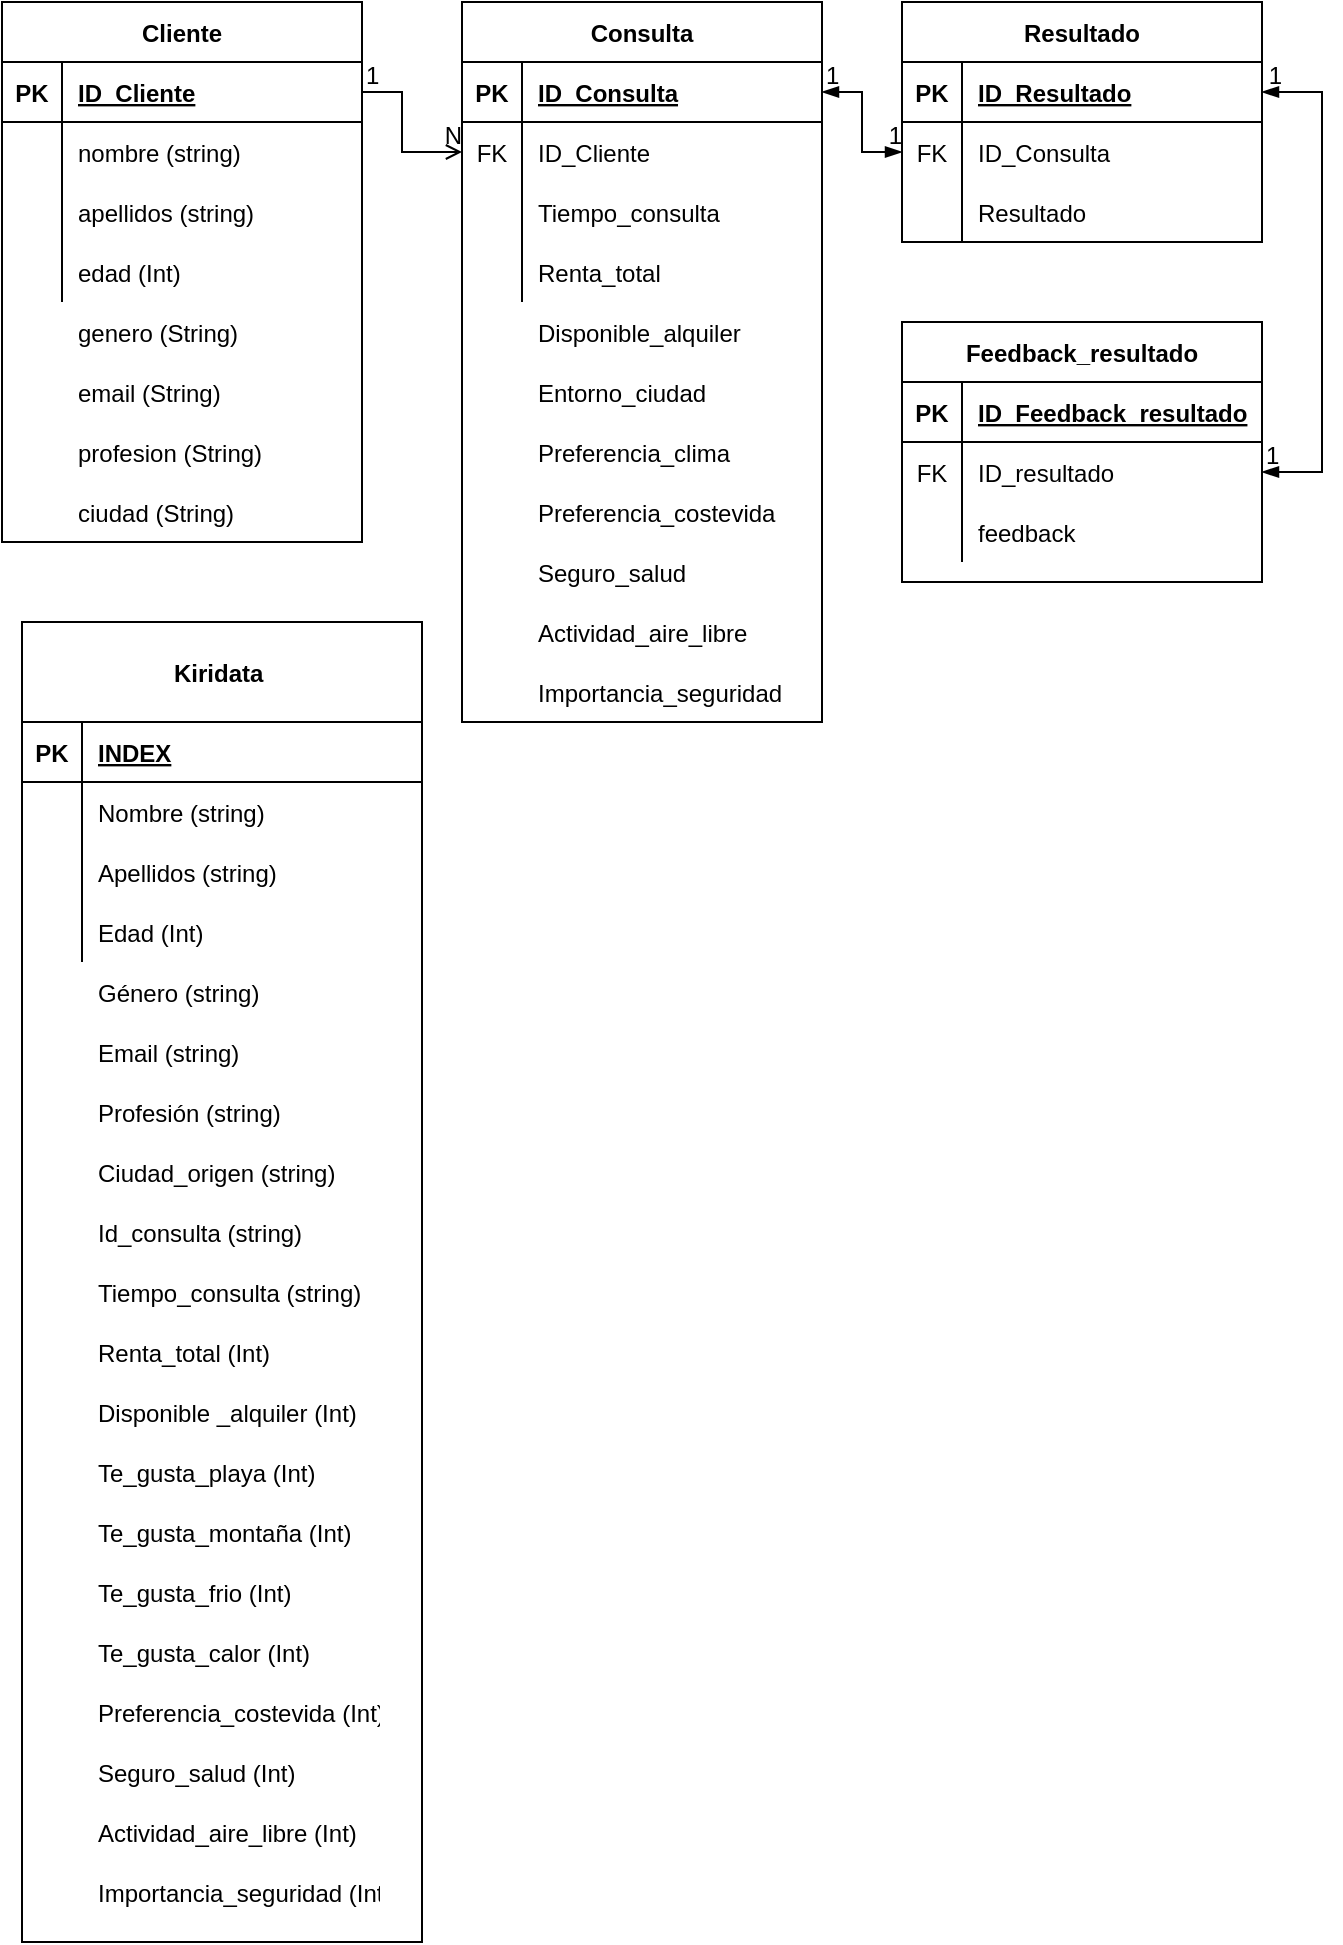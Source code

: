 <mxfile version="14.0.1" type="device"><diagram id="sWYs5Ae4Pr-eVGpXTltN" name="Page-1"><mxGraphModel dx="946" dy="561" grid="1" gridSize="10" guides="1" tooltips="1" connect="1" arrows="1" fold="1" page="1" pageScale="1" pageWidth="827" pageHeight="1169" math="0" shadow="0"><root><mxCell id="0"/><mxCell id="1" parent="0"/><mxCell id="Twj7LNe2rct4F8yOffJY-1" value="Cliente" style="shape=table;startSize=30;container=1;collapsible=1;childLayout=tableLayout;fixedRows=1;rowLines=0;fontStyle=1;align=center;resizeLast=1;" parent="1" vertex="1"><mxGeometry x="40" y="60" width="180" height="270" as="geometry"/></mxCell><mxCell id="Twj7LNe2rct4F8yOffJY-2" value="" style="shape=partialRectangle;collapsible=0;dropTarget=0;pointerEvents=0;fillColor=none;top=0;left=0;bottom=1;right=0;points=[[0,0.5],[1,0.5]];portConstraint=eastwest;" parent="Twj7LNe2rct4F8yOffJY-1" vertex="1"><mxGeometry y="30" width="180" height="30" as="geometry"/></mxCell><mxCell id="Twj7LNe2rct4F8yOffJY-3" value="PK" style="shape=partialRectangle;connectable=0;fillColor=none;top=0;left=0;bottom=0;right=0;fontStyle=1;overflow=hidden;" parent="Twj7LNe2rct4F8yOffJY-2" vertex="1"><mxGeometry width="30" height="30" as="geometry"/></mxCell><mxCell id="Twj7LNe2rct4F8yOffJY-4" value="ID_Cliente" style="shape=partialRectangle;connectable=0;fillColor=none;top=0;left=0;bottom=0;right=0;align=left;spacingLeft=6;fontStyle=5;overflow=hidden;" parent="Twj7LNe2rct4F8yOffJY-2" vertex="1"><mxGeometry x="30" width="150" height="30" as="geometry"/></mxCell><mxCell id="Twj7LNe2rct4F8yOffJY-5" value="" style="shape=partialRectangle;collapsible=0;dropTarget=0;pointerEvents=0;fillColor=none;top=0;left=0;bottom=0;right=0;points=[[0,0.5],[1,0.5]];portConstraint=eastwest;" parent="Twj7LNe2rct4F8yOffJY-1" vertex="1"><mxGeometry y="60" width="180" height="30" as="geometry"/></mxCell><mxCell id="Twj7LNe2rct4F8yOffJY-6" value="" style="shape=partialRectangle;connectable=0;fillColor=none;top=0;left=0;bottom=0;right=0;editable=1;overflow=hidden;" parent="Twj7LNe2rct4F8yOffJY-5" vertex="1"><mxGeometry width="30" height="30" as="geometry"/></mxCell><mxCell id="Twj7LNe2rct4F8yOffJY-7" value="nombre (string)" style="shape=partialRectangle;connectable=0;fillColor=none;top=0;left=0;bottom=0;right=0;align=left;spacingLeft=6;overflow=hidden;" parent="Twj7LNe2rct4F8yOffJY-5" vertex="1"><mxGeometry x="30" width="150" height="30" as="geometry"/></mxCell><mxCell id="Twj7LNe2rct4F8yOffJY-8" value="" style="shape=partialRectangle;collapsible=0;dropTarget=0;pointerEvents=0;fillColor=none;top=0;left=0;bottom=0;right=0;points=[[0,0.5],[1,0.5]];portConstraint=eastwest;" parent="Twj7LNe2rct4F8yOffJY-1" vertex="1"><mxGeometry y="90" width="180" height="30" as="geometry"/></mxCell><mxCell id="Twj7LNe2rct4F8yOffJY-9" value="" style="shape=partialRectangle;connectable=0;fillColor=none;top=0;left=0;bottom=0;right=0;editable=1;overflow=hidden;" parent="Twj7LNe2rct4F8yOffJY-8" vertex="1"><mxGeometry width="30" height="30" as="geometry"/></mxCell><mxCell id="Twj7LNe2rct4F8yOffJY-10" value="apellidos (string)" style="shape=partialRectangle;connectable=0;fillColor=none;top=0;left=0;bottom=0;right=0;align=left;spacingLeft=6;overflow=hidden;" parent="Twj7LNe2rct4F8yOffJY-8" vertex="1"><mxGeometry x="30" width="150" height="30" as="geometry"/></mxCell><mxCell id="Twj7LNe2rct4F8yOffJY-11" value="" style="shape=partialRectangle;collapsible=0;dropTarget=0;pointerEvents=0;fillColor=none;top=0;left=0;bottom=0;right=0;points=[[0,0.5],[1,0.5]];portConstraint=eastwest;" parent="Twj7LNe2rct4F8yOffJY-1" vertex="1"><mxGeometry y="120" width="180" height="30" as="geometry"/></mxCell><mxCell id="Twj7LNe2rct4F8yOffJY-12" value="" style="shape=partialRectangle;connectable=0;fillColor=none;top=0;left=0;bottom=0;right=0;editable=1;overflow=hidden;" parent="Twj7LNe2rct4F8yOffJY-11" vertex="1"><mxGeometry width="30" height="30" as="geometry"/></mxCell><mxCell id="Twj7LNe2rct4F8yOffJY-13" value="edad (Int)" style="shape=partialRectangle;connectable=0;fillColor=none;top=0;left=0;bottom=0;right=0;align=left;spacingLeft=6;overflow=hidden;" parent="Twj7LNe2rct4F8yOffJY-11" vertex="1"><mxGeometry x="30" width="150" height="30" as="geometry"/></mxCell><mxCell id="Twj7LNe2rct4F8yOffJY-30" value="genero (String)" style="shape=partialRectangle;connectable=0;fillColor=none;top=0;left=0;bottom=0;right=0;align=left;spacingLeft=6;overflow=hidden;" parent="1" vertex="1"><mxGeometry x="70" y="210" width="150" height="30" as="geometry"/></mxCell><mxCell id="Twj7LNe2rct4F8yOffJY-31" value="email (String)" style="shape=partialRectangle;connectable=0;fillColor=none;top=0;left=0;bottom=0;right=0;align=left;spacingLeft=6;overflow=hidden;" parent="1" vertex="1"><mxGeometry x="70" y="240" width="150" height="30" as="geometry"/></mxCell><mxCell id="Twj7LNe2rct4F8yOffJY-32" value="profesion (String)" style="shape=partialRectangle;connectable=0;fillColor=none;top=0;left=0;bottom=0;right=0;align=left;spacingLeft=6;overflow=hidden;" parent="1" vertex="1"><mxGeometry x="70" y="270" width="150" height="30" as="geometry"/></mxCell><mxCell id="Twj7LNe2rct4F8yOffJY-33" value="ciudad (String)" style="shape=partialRectangle;connectable=0;fillColor=none;top=0;left=0;bottom=0;right=0;align=left;spacingLeft=6;overflow=hidden;" parent="1" vertex="1"><mxGeometry x="70" y="300" width="150" height="30" as="geometry"/></mxCell><mxCell id="Twj7LNe2rct4F8yOffJY-34" value="Consulta" style="shape=table;startSize=30;container=1;collapsible=1;childLayout=tableLayout;fixedRows=1;rowLines=0;fontStyle=1;align=center;resizeLast=1;" parent="1" vertex="1"><mxGeometry x="270" y="60" width="180" height="360" as="geometry"/></mxCell><mxCell id="Twj7LNe2rct4F8yOffJY-35" value="" style="shape=partialRectangle;collapsible=0;dropTarget=0;pointerEvents=0;fillColor=none;top=0;left=0;bottom=1;right=0;points=[[0,0.5],[1,0.5]];portConstraint=eastwest;" parent="Twj7LNe2rct4F8yOffJY-34" vertex="1"><mxGeometry y="30" width="180" height="30" as="geometry"/></mxCell><mxCell id="Twj7LNe2rct4F8yOffJY-36" value="PK" style="shape=partialRectangle;connectable=0;fillColor=none;top=0;left=0;bottom=0;right=0;fontStyle=1;overflow=hidden;" parent="Twj7LNe2rct4F8yOffJY-35" vertex="1"><mxGeometry width="30" height="30" as="geometry"/></mxCell><mxCell id="Twj7LNe2rct4F8yOffJY-37" value="ID_Consulta" style="shape=partialRectangle;connectable=0;fillColor=none;top=0;left=0;bottom=0;right=0;align=left;spacingLeft=6;fontStyle=5;overflow=hidden;" parent="Twj7LNe2rct4F8yOffJY-35" vertex="1"><mxGeometry x="30" width="150" height="30" as="geometry"/></mxCell><mxCell id="Twj7LNe2rct4F8yOffJY-38" value="" style="shape=partialRectangle;collapsible=0;dropTarget=0;pointerEvents=0;fillColor=none;top=0;left=0;bottom=0;right=0;points=[[0,0.5],[1,0.5]];portConstraint=eastwest;" parent="Twj7LNe2rct4F8yOffJY-34" vertex="1"><mxGeometry y="60" width="180" height="30" as="geometry"/></mxCell><mxCell id="Twj7LNe2rct4F8yOffJY-39" value="FK" style="shape=partialRectangle;connectable=0;fillColor=none;top=0;left=0;bottom=0;right=0;editable=1;overflow=hidden;" parent="Twj7LNe2rct4F8yOffJY-38" vertex="1"><mxGeometry width="30" height="30" as="geometry"/></mxCell><mxCell id="Twj7LNe2rct4F8yOffJY-40" value="ID_Cliente" style="shape=partialRectangle;connectable=0;fillColor=none;top=0;left=0;bottom=0;right=0;align=left;spacingLeft=6;overflow=hidden;" parent="Twj7LNe2rct4F8yOffJY-38" vertex="1"><mxGeometry x="30" width="150" height="30" as="geometry"/></mxCell><mxCell id="Twj7LNe2rct4F8yOffJY-41" value="" style="shape=partialRectangle;collapsible=0;dropTarget=0;pointerEvents=0;fillColor=none;top=0;left=0;bottom=0;right=0;points=[[0,0.5],[1,0.5]];portConstraint=eastwest;" parent="Twj7LNe2rct4F8yOffJY-34" vertex="1"><mxGeometry y="90" width="180" height="30" as="geometry"/></mxCell><mxCell id="Twj7LNe2rct4F8yOffJY-42" value="" style="shape=partialRectangle;connectable=0;fillColor=none;top=0;left=0;bottom=0;right=0;editable=1;overflow=hidden;" parent="Twj7LNe2rct4F8yOffJY-41" vertex="1"><mxGeometry width="30" height="30" as="geometry"/></mxCell><mxCell id="Twj7LNe2rct4F8yOffJY-43" value="Tiempo_consulta" style="shape=partialRectangle;connectable=0;fillColor=none;top=0;left=0;bottom=0;right=0;align=left;spacingLeft=6;overflow=hidden;" parent="Twj7LNe2rct4F8yOffJY-41" vertex="1"><mxGeometry x="30" width="150" height="30" as="geometry"/></mxCell><mxCell id="Twj7LNe2rct4F8yOffJY-44" value="" style="shape=partialRectangle;collapsible=0;dropTarget=0;pointerEvents=0;fillColor=none;top=0;left=0;bottom=0;right=0;points=[[0,0.5],[1,0.5]];portConstraint=eastwest;" parent="Twj7LNe2rct4F8yOffJY-34" vertex="1"><mxGeometry y="120" width="180" height="30" as="geometry"/></mxCell><mxCell id="Twj7LNe2rct4F8yOffJY-45" value="" style="shape=partialRectangle;connectable=0;fillColor=none;top=0;left=0;bottom=0;right=0;editable=1;overflow=hidden;" parent="Twj7LNe2rct4F8yOffJY-44" vertex="1"><mxGeometry width="30" height="30" as="geometry"/></mxCell><mxCell id="Twj7LNe2rct4F8yOffJY-46" value="Renta_total" style="shape=partialRectangle;connectable=0;fillColor=none;top=0;left=0;bottom=0;right=0;align=left;spacingLeft=6;overflow=hidden;" parent="Twj7LNe2rct4F8yOffJY-44" vertex="1"><mxGeometry x="30" width="150" height="30" as="geometry"/></mxCell><mxCell id="Twj7LNe2rct4F8yOffJY-47" value="Disponible_alquiler" style="shape=partialRectangle;connectable=0;fillColor=none;top=0;left=0;bottom=0;right=0;align=left;spacingLeft=6;overflow=hidden;" parent="1" vertex="1"><mxGeometry x="300" y="210" width="150" height="30" as="geometry"/></mxCell><mxCell id="Twj7LNe2rct4F8yOffJY-48" value="Entorno_ciudad" style="shape=partialRectangle;connectable=0;fillColor=none;top=0;left=0;bottom=0;right=0;align=left;spacingLeft=6;overflow=hidden;" parent="1" vertex="1"><mxGeometry x="300" y="240" width="150" height="30" as="geometry"/></mxCell><mxCell id="Twj7LNe2rct4F8yOffJY-49" value="Preferencia_clima" style="shape=partialRectangle;connectable=0;fillColor=none;top=0;left=0;bottom=0;right=0;align=left;spacingLeft=6;overflow=hidden;" parent="1" vertex="1"><mxGeometry x="300" y="270" width="150" height="30" as="geometry"/></mxCell><mxCell id="Twj7LNe2rct4F8yOffJY-50" value="Preferencia_costevida" style="shape=partialRectangle;connectable=0;fillColor=none;top=0;left=0;bottom=0;right=0;align=left;spacingLeft=6;overflow=hidden;" parent="1" vertex="1"><mxGeometry x="300" y="300" width="150" height="30" as="geometry"/></mxCell><mxCell id="Twj7LNe2rct4F8yOffJY-51" value="Seguro_salud" style="shape=partialRectangle;connectable=0;fillColor=none;top=0;left=0;bottom=0;right=0;align=left;spacingLeft=6;overflow=hidden;" parent="1" vertex="1"><mxGeometry x="300" y="330" width="150" height="30" as="geometry"/></mxCell><mxCell id="Twj7LNe2rct4F8yOffJY-52" value="Actividad_aire_libre" style="shape=partialRectangle;connectable=0;fillColor=none;top=0;left=0;bottom=0;right=0;align=left;spacingLeft=6;overflow=hidden;" parent="1" vertex="1"><mxGeometry x="300" y="360" width="150" height="30" as="geometry"/></mxCell><mxCell id="Twj7LNe2rct4F8yOffJY-53" value="Importancia_seguridad" style="shape=partialRectangle;connectable=0;fillColor=none;top=0;left=0;bottom=0;right=0;align=left;spacingLeft=6;overflow=hidden;" parent="1" vertex="1"><mxGeometry x="300" y="390" width="150" height="30" as="geometry"/></mxCell><mxCell id="Twj7LNe2rct4F8yOffJY-55" value="Resultado" style="shape=table;startSize=30;container=1;collapsible=1;childLayout=tableLayout;fixedRows=1;rowLines=0;fontStyle=1;align=center;resizeLast=1;" parent="1" vertex="1"><mxGeometry x="490" y="60" width="180" height="120" as="geometry"/></mxCell><mxCell id="Twj7LNe2rct4F8yOffJY-56" value="" style="shape=partialRectangle;collapsible=0;dropTarget=0;pointerEvents=0;fillColor=none;top=0;left=0;bottom=1;right=0;points=[[0,0.5],[1,0.5]];portConstraint=eastwest;" parent="Twj7LNe2rct4F8yOffJY-55" vertex="1"><mxGeometry y="30" width="180" height="30" as="geometry"/></mxCell><mxCell id="Twj7LNe2rct4F8yOffJY-57" value="PK" style="shape=partialRectangle;connectable=0;fillColor=none;top=0;left=0;bottom=0;right=0;fontStyle=1;overflow=hidden;" parent="Twj7LNe2rct4F8yOffJY-56" vertex="1"><mxGeometry width="30" height="30" as="geometry"/></mxCell><mxCell id="Twj7LNe2rct4F8yOffJY-58" value="ID_Resultado" style="shape=partialRectangle;connectable=0;fillColor=none;top=0;left=0;bottom=0;right=0;align=left;spacingLeft=6;fontStyle=5;overflow=hidden;" parent="Twj7LNe2rct4F8yOffJY-56" vertex="1"><mxGeometry x="30" width="150" height="30" as="geometry"/></mxCell><mxCell id="Twj7LNe2rct4F8yOffJY-59" value="" style="shape=partialRectangle;collapsible=0;dropTarget=0;pointerEvents=0;fillColor=none;top=0;left=0;bottom=0;right=0;points=[[0,0.5],[1,0.5]];portConstraint=eastwest;" parent="Twj7LNe2rct4F8yOffJY-55" vertex="1"><mxGeometry y="60" width="180" height="30" as="geometry"/></mxCell><mxCell id="Twj7LNe2rct4F8yOffJY-60" value="FK" style="shape=partialRectangle;connectable=0;fillColor=none;top=0;left=0;bottom=0;right=0;editable=1;overflow=hidden;" parent="Twj7LNe2rct4F8yOffJY-59" vertex="1"><mxGeometry width="30" height="30" as="geometry"/></mxCell><mxCell id="Twj7LNe2rct4F8yOffJY-61" value="ID_Consulta" style="shape=partialRectangle;connectable=0;fillColor=none;top=0;left=0;bottom=0;right=0;align=left;spacingLeft=6;overflow=hidden;" parent="Twj7LNe2rct4F8yOffJY-59" vertex="1"><mxGeometry x="30" width="150" height="30" as="geometry"/></mxCell><mxCell id="Twj7LNe2rct4F8yOffJY-62" value="" style="shape=partialRectangle;collapsible=0;dropTarget=0;pointerEvents=0;fillColor=none;top=0;left=0;bottom=0;right=0;points=[[0,0.5],[1,0.5]];portConstraint=eastwest;" parent="Twj7LNe2rct4F8yOffJY-55" vertex="1"><mxGeometry y="90" width="180" height="30" as="geometry"/></mxCell><mxCell id="Twj7LNe2rct4F8yOffJY-63" value="" style="shape=partialRectangle;connectable=0;fillColor=none;top=0;left=0;bottom=0;right=0;editable=1;overflow=hidden;" parent="Twj7LNe2rct4F8yOffJY-62" vertex="1"><mxGeometry width="30" height="30" as="geometry"/></mxCell><mxCell id="Twj7LNe2rct4F8yOffJY-64" value="Resultado" style="shape=partialRectangle;connectable=0;fillColor=none;top=0;left=0;bottom=0;right=0;align=left;spacingLeft=6;overflow=hidden;" parent="Twj7LNe2rct4F8yOffJY-62" vertex="1"><mxGeometry x="30" width="150" height="30" as="geometry"/></mxCell><mxCell id="Twj7LNe2rct4F8yOffJY-69" value="Feedback_resultado" style="shape=table;startSize=30;container=1;collapsible=1;childLayout=tableLayout;fixedRows=1;rowLines=0;fontStyle=1;align=center;resizeLast=1;" parent="1" vertex="1"><mxGeometry x="490" y="220" width="180" height="130" as="geometry"/></mxCell><mxCell id="Twj7LNe2rct4F8yOffJY-70" value="" style="shape=partialRectangle;collapsible=0;dropTarget=0;pointerEvents=0;fillColor=none;top=0;left=0;bottom=1;right=0;points=[[0,0.5],[1,0.5]];portConstraint=eastwest;" parent="Twj7LNe2rct4F8yOffJY-69" vertex="1"><mxGeometry y="30" width="180" height="30" as="geometry"/></mxCell><mxCell id="Twj7LNe2rct4F8yOffJY-71" value="PK" style="shape=partialRectangle;connectable=0;fillColor=none;top=0;left=0;bottom=0;right=0;fontStyle=1;overflow=hidden;" parent="Twj7LNe2rct4F8yOffJY-70" vertex="1"><mxGeometry width="30" height="30" as="geometry"/></mxCell><mxCell id="Twj7LNe2rct4F8yOffJY-72" value="ID_Feedback_resultado" style="shape=partialRectangle;connectable=0;fillColor=none;top=0;left=0;bottom=0;right=0;align=left;spacingLeft=6;fontStyle=5;overflow=hidden;" parent="Twj7LNe2rct4F8yOffJY-70" vertex="1"><mxGeometry x="30" width="150" height="30" as="geometry"/></mxCell><mxCell id="Twj7LNe2rct4F8yOffJY-73" value="" style="shape=partialRectangle;collapsible=0;dropTarget=0;pointerEvents=0;fillColor=none;top=0;left=0;bottom=0;right=0;points=[[0,0.5],[1,0.5]];portConstraint=eastwest;" parent="Twj7LNe2rct4F8yOffJY-69" vertex="1"><mxGeometry y="60" width="180" height="30" as="geometry"/></mxCell><mxCell id="Twj7LNe2rct4F8yOffJY-74" value="FK" style="shape=partialRectangle;connectable=0;fillColor=none;top=0;left=0;bottom=0;right=0;editable=1;overflow=hidden;" parent="Twj7LNe2rct4F8yOffJY-73" vertex="1"><mxGeometry width="30" height="30" as="geometry"/></mxCell><mxCell id="Twj7LNe2rct4F8yOffJY-75" value="ID_resultado" style="shape=partialRectangle;connectable=0;fillColor=none;top=0;left=0;bottom=0;right=0;align=left;spacingLeft=6;overflow=hidden;" parent="Twj7LNe2rct4F8yOffJY-73" vertex="1"><mxGeometry x="30" width="150" height="30" as="geometry"/></mxCell><mxCell id="Twj7LNe2rct4F8yOffJY-76" value="" style="shape=partialRectangle;collapsible=0;dropTarget=0;pointerEvents=0;fillColor=none;top=0;left=0;bottom=0;right=0;points=[[0,0.5],[1,0.5]];portConstraint=eastwest;" parent="Twj7LNe2rct4F8yOffJY-69" vertex="1"><mxGeometry y="90" width="180" height="30" as="geometry"/></mxCell><mxCell id="Twj7LNe2rct4F8yOffJY-77" value="" style="shape=partialRectangle;connectable=0;fillColor=none;top=0;left=0;bottom=0;right=0;editable=1;overflow=hidden;" parent="Twj7LNe2rct4F8yOffJY-76" vertex="1"><mxGeometry width="30" height="30" as="geometry"/></mxCell><mxCell id="Twj7LNe2rct4F8yOffJY-78" value="feedback" style="shape=partialRectangle;connectable=0;fillColor=none;top=0;left=0;bottom=0;right=0;align=left;spacingLeft=6;overflow=hidden;" parent="Twj7LNe2rct4F8yOffJY-76" vertex="1"><mxGeometry x="30" width="150" height="30" as="geometry"/></mxCell><mxCell id="Twj7LNe2rct4F8yOffJY-82" value="" style="endArrow=open;html=1;rounded=0;exitX=1;exitY=0.5;exitDx=0;exitDy=0;entryX=0;entryY=0.5;entryDx=0;entryDy=0;endFill=0;" parent="1" source="Twj7LNe2rct4F8yOffJY-2" target="Twj7LNe2rct4F8yOffJY-38" edge="1"><mxGeometry relative="1" as="geometry"><mxPoint x="90" y="390" as="sourcePoint"/><mxPoint x="250" y="390" as="targetPoint"/><Array as="points"><mxPoint x="240" y="105"/><mxPoint x="240" y="135"/></Array></mxGeometry></mxCell><mxCell id="Twj7LNe2rct4F8yOffJY-83" value="1" style="resizable=0;html=1;align=left;verticalAlign=bottom;" parent="Twj7LNe2rct4F8yOffJY-82" connectable="0" vertex="1"><mxGeometry x="-1" relative="1" as="geometry"/></mxCell><mxCell id="Twj7LNe2rct4F8yOffJY-84" value="N" style="resizable=0;html=1;align=right;verticalAlign=bottom;" parent="Twj7LNe2rct4F8yOffJY-82" connectable="0" vertex="1"><mxGeometry x="1" relative="1" as="geometry"/></mxCell><mxCell id="Twj7LNe2rct4F8yOffJY-85" value="" style="endArrow=blockThin;html=1;rounded=0;exitX=1;exitY=0.5;exitDx=0;exitDy=0;entryX=0;entryY=0.5;entryDx=0;entryDy=0;startArrow=blockThin;startFill=1;endFill=1;" parent="1" source="Twj7LNe2rct4F8yOffJY-35" target="Twj7LNe2rct4F8yOffJY-59" edge="1"><mxGeometry relative="1" as="geometry"><mxPoint x="840" y="310" as="sourcePoint"/><mxPoint x="1000" y="310" as="targetPoint"/><Array as="points"><mxPoint x="470" y="105"/><mxPoint x="470" y="135"/></Array></mxGeometry></mxCell><mxCell id="Twj7LNe2rct4F8yOffJY-86" value="1" style="resizable=0;html=1;align=left;verticalAlign=bottom;" parent="Twj7LNe2rct4F8yOffJY-85" connectable="0" vertex="1"><mxGeometry x="-1" relative="1" as="geometry"/></mxCell><mxCell id="Twj7LNe2rct4F8yOffJY-87" value="1" style="resizable=0;html=1;align=right;verticalAlign=bottom;" parent="Twj7LNe2rct4F8yOffJY-85" connectable="0" vertex="1"><mxGeometry x="1" relative="1" as="geometry"/></mxCell><mxCell id="Twj7LNe2rct4F8yOffJY-91" value="" style="endArrow=blockThin;html=1;rounded=0;exitX=1;exitY=0.5;exitDx=0;exitDy=0;entryX=1;entryY=0.5;entryDx=0;entryDy=0;startArrow=blockThin;startFill=1;endFill=1;" parent="1" source="Twj7LNe2rct4F8yOffJY-73" target="Twj7LNe2rct4F8yOffJY-56" edge="1"><mxGeometry relative="1" as="geometry"><mxPoint x="670" y="295" as="sourcePoint"/><mxPoint x="700" y="200" as="targetPoint"/><Array as="points"><mxPoint x="700" y="295"/><mxPoint x="700" y="105"/></Array></mxGeometry></mxCell><mxCell id="Twj7LNe2rct4F8yOffJY-92" value="1" style="resizable=0;html=1;align=left;verticalAlign=bottom;" parent="Twj7LNe2rct4F8yOffJY-91" connectable="0" vertex="1"><mxGeometry x="-1" relative="1" as="geometry"/></mxCell><mxCell id="Twj7LNe2rct4F8yOffJY-93" value="1" style="resizable=0;html=1;align=right;verticalAlign=bottom;" parent="Twj7LNe2rct4F8yOffJY-91" connectable="0" vertex="1"><mxGeometry x="1" relative="1" as="geometry"><mxPoint x="10" as="offset"/></mxGeometry></mxCell><mxCell id="8YhAk56ZYkvSEyCrkUqU-1" value="Kiridata " style="shape=table;startSize=50;container=1;collapsible=1;childLayout=tableLayout;fixedRows=1;rowLines=0;fontStyle=1;align=center;resizeLast=1;" parent="1" vertex="1"><mxGeometry x="50" y="370" width="200" height="660" as="geometry"/></mxCell><mxCell id="8YhAk56ZYkvSEyCrkUqU-2" value="" style="shape=partialRectangle;collapsible=0;dropTarget=0;pointerEvents=0;fillColor=none;top=0;left=0;bottom=1;right=0;points=[[0,0.5],[1,0.5]];portConstraint=eastwest;" parent="8YhAk56ZYkvSEyCrkUqU-1" vertex="1"><mxGeometry y="50" width="200" height="30" as="geometry"/></mxCell><mxCell id="8YhAk56ZYkvSEyCrkUqU-3" value="PK" style="shape=partialRectangle;connectable=0;fillColor=none;top=0;left=0;bottom=0;right=0;fontStyle=1;overflow=hidden;" parent="8YhAk56ZYkvSEyCrkUqU-2" vertex="1"><mxGeometry width="30" height="30" as="geometry"/></mxCell><mxCell id="8YhAk56ZYkvSEyCrkUqU-4" value="INDEX" style="shape=partialRectangle;connectable=0;fillColor=none;top=0;left=0;bottom=0;right=0;align=left;spacingLeft=6;fontStyle=5;overflow=hidden;" parent="8YhAk56ZYkvSEyCrkUqU-2" vertex="1"><mxGeometry x="30" width="170" height="30" as="geometry"/></mxCell><mxCell id="8YhAk56ZYkvSEyCrkUqU-5" value="" style="shape=partialRectangle;collapsible=0;dropTarget=0;pointerEvents=0;fillColor=none;top=0;left=0;bottom=0;right=0;points=[[0,0.5],[1,0.5]];portConstraint=eastwest;" parent="8YhAk56ZYkvSEyCrkUqU-1" vertex="1"><mxGeometry y="80" width="200" height="30" as="geometry"/></mxCell><mxCell id="8YhAk56ZYkvSEyCrkUqU-6" value="" style="shape=partialRectangle;connectable=0;fillColor=none;top=0;left=0;bottom=0;right=0;editable=1;overflow=hidden;" parent="8YhAk56ZYkvSEyCrkUqU-5" vertex="1"><mxGeometry width="30" height="30" as="geometry"/></mxCell><mxCell id="8YhAk56ZYkvSEyCrkUqU-7" value="Nombre (string)" style="shape=partialRectangle;connectable=0;fillColor=none;top=0;left=0;bottom=0;right=0;align=left;spacingLeft=6;overflow=hidden;" parent="8YhAk56ZYkvSEyCrkUqU-5" vertex="1"><mxGeometry x="30" width="170" height="30" as="geometry"/></mxCell><mxCell id="8YhAk56ZYkvSEyCrkUqU-8" value="" style="shape=partialRectangle;collapsible=0;dropTarget=0;pointerEvents=0;fillColor=none;top=0;left=0;bottom=0;right=0;points=[[0,0.5],[1,0.5]];portConstraint=eastwest;" parent="8YhAk56ZYkvSEyCrkUqU-1" vertex="1"><mxGeometry y="110" width="200" height="30" as="geometry"/></mxCell><mxCell id="8YhAk56ZYkvSEyCrkUqU-9" value="" style="shape=partialRectangle;connectable=0;fillColor=none;top=0;left=0;bottom=0;right=0;editable=1;overflow=hidden;" parent="8YhAk56ZYkvSEyCrkUqU-8" vertex="1"><mxGeometry width="30" height="30" as="geometry"/></mxCell><mxCell id="8YhAk56ZYkvSEyCrkUqU-10" value="Apellidos (string)" style="shape=partialRectangle;connectable=0;fillColor=none;top=0;left=0;bottom=0;right=0;align=left;spacingLeft=6;overflow=hidden;" parent="8YhAk56ZYkvSEyCrkUqU-8" vertex="1"><mxGeometry x="30" width="170" height="30" as="geometry"/></mxCell><mxCell id="8YhAk56ZYkvSEyCrkUqU-11" value="" style="shape=partialRectangle;collapsible=0;dropTarget=0;pointerEvents=0;fillColor=none;top=0;left=0;bottom=0;right=0;points=[[0,0.5],[1,0.5]];portConstraint=eastwest;" parent="8YhAk56ZYkvSEyCrkUqU-1" vertex="1"><mxGeometry y="140" width="200" height="30" as="geometry"/></mxCell><mxCell id="8YhAk56ZYkvSEyCrkUqU-12" value="" style="shape=partialRectangle;connectable=0;fillColor=none;top=0;left=0;bottom=0;right=0;editable=1;overflow=hidden;" parent="8YhAk56ZYkvSEyCrkUqU-11" vertex="1"><mxGeometry width="30" height="30" as="geometry"/></mxCell><mxCell id="8YhAk56ZYkvSEyCrkUqU-13" value="Edad (Int)" style="shape=partialRectangle;connectable=0;fillColor=none;top=0;left=0;bottom=0;right=0;align=left;spacingLeft=6;overflow=hidden;" parent="8YhAk56ZYkvSEyCrkUqU-11" vertex="1"><mxGeometry x="30" width="170" height="30" as="geometry"/></mxCell><mxCell id="8YhAk56ZYkvSEyCrkUqU-14" value="Género (string)" style="shape=partialRectangle;connectable=0;fillColor=none;top=0;left=0;bottom=0;right=0;align=left;spacingLeft=6;overflow=hidden;" parent="1" vertex="1"><mxGeometry x="80" y="540" width="150" height="30" as="geometry"/></mxCell><mxCell id="8YhAk56ZYkvSEyCrkUqU-15" value="Email (string)" style="shape=partialRectangle;connectable=0;fillColor=none;top=0;left=0;bottom=0;right=0;align=left;spacingLeft=6;overflow=hidden;" parent="1" vertex="1"><mxGeometry x="80" y="570" width="150" height="30" as="geometry"/></mxCell><mxCell id="8YhAk56ZYkvSEyCrkUqU-16" value="Profesión (string)" style="shape=partialRectangle;connectable=0;fillColor=none;top=0;left=0;bottom=0;right=0;align=left;spacingLeft=6;overflow=hidden;" parent="1" vertex="1"><mxGeometry x="80" y="600" width="150" height="30" as="geometry"/></mxCell><mxCell id="8YhAk56ZYkvSEyCrkUqU-17" value="Ciudad_origen (string)" style="shape=partialRectangle;connectable=0;fillColor=none;top=0;left=0;bottom=0;right=0;align=left;spacingLeft=6;overflow=hidden;" parent="1" vertex="1"><mxGeometry x="80" y="630" width="150" height="30" as="geometry"/></mxCell><mxCell id="8YhAk56ZYkvSEyCrkUqU-18" value="Id_consulta (string)" style="shape=partialRectangle;connectable=0;fillColor=none;top=0;left=0;bottom=0;right=0;align=left;spacingLeft=6;overflow=hidden;" parent="1" vertex="1"><mxGeometry x="80" y="660" width="150" height="30" as="geometry"/></mxCell><mxCell id="8YhAk56ZYkvSEyCrkUqU-19" value="Tiempo_consulta (string)" style="shape=partialRectangle;connectable=0;fillColor=none;top=0;left=0;bottom=0;right=0;align=left;spacingLeft=6;overflow=hidden;" parent="1" vertex="1"><mxGeometry x="80" y="690" width="150" height="30" as="geometry"/></mxCell><mxCell id="8YhAk56ZYkvSEyCrkUqU-20" value="Renta_total (Int)" style="shape=partialRectangle;connectable=0;fillColor=none;top=0;left=0;bottom=0;right=0;align=left;spacingLeft=6;overflow=hidden;" parent="1" vertex="1"><mxGeometry x="80" y="720" width="150" height="30" as="geometry"/></mxCell><mxCell id="8YhAk56ZYkvSEyCrkUqU-21" value="Disponible _alquiler (Int)" style="shape=partialRectangle;connectable=0;fillColor=none;top=0;left=0;bottom=0;right=0;align=left;spacingLeft=6;overflow=hidden;" parent="1" vertex="1"><mxGeometry x="80" y="750" width="150" height="30" as="geometry"/></mxCell><mxCell id="8YhAk56ZYkvSEyCrkUqU-23" value="Te_gusta_playa (Int)" style="shape=partialRectangle;connectable=0;fillColor=none;top=0;left=0;bottom=0;right=0;align=left;spacingLeft=6;overflow=hidden;" parent="1" vertex="1"><mxGeometry x="80" y="780" width="150" height="30" as="geometry"/></mxCell><mxCell id="8YhAk56ZYkvSEyCrkUqU-24" value="Te_gusta_montaña (Int)" style="shape=partialRectangle;connectable=0;fillColor=none;top=0;left=0;bottom=0;right=0;align=left;spacingLeft=6;overflow=hidden;" parent="1" vertex="1"><mxGeometry x="80" y="810" width="150" height="30" as="geometry"/></mxCell><mxCell id="8YhAk56ZYkvSEyCrkUqU-25" value="Te_gusta_frio (Int)" style="shape=partialRectangle;connectable=0;fillColor=none;top=0;left=0;bottom=0;right=0;align=left;spacingLeft=6;overflow=hidden;" parent="1" vertex="1"><mxGeometry x="80" y="840" width="150" height="30" as="geometry"/></mxCell><mxCell id="8YhAk56ZYkvSEyCrkUqU-26" value="Te_gusta_calor (Int)" style="shape=partialRectangle;connectable=0;fillColor=none;top=0;left=0;bottom=0;right=0;align=left;spacingLeft=6;overflow=hidden;" parent="1" vertex="1"><mxGeometry x="80" y="870" width="150" height="30" as="geometry"/></mxCell><mxCell id="8YhAk56ZYkvSEyCrkUqU-27" value="Preferencia_costevida (Int)" style="shape=partialRectangle;connectable=0;fillColor=none;top=0;left=0;bottom=0;right=0;align=left;spacingLeft=6;overflow=hidden;" parent="1" vertex="1"><mxGeometry x="80" y="900" width="150" height="30" as="geometry"/></mxCell><mxCell id="8YhAk56ZYkvSEyCrkUqU-28" value="Seguro_salud (Int)" style="shape=partialRectangle;connectable=0;fillColor=none;top=0;left=0;bottom=0;right=0;align=left;spacingLeft=6;overflow=hidden;" parent="1" vertex="1"><mxGeometry x="80" y="930" width="150" height="30" as="geometry"/></mxCell><mxCell id="8YhAk56ZYkvSEyCrkUqU-29" value="Actividad_aire_libre (Int)" style="shape=partialRectangle;connectable=0;fillColor=none;top=0;left=0;bottom=0;right=0;align=left;spacingLeft=6;overflow=hidden;" parent="1" vertex="1"><mxGeometry x="80" y="960" width="150" height="30" as="geometry"/></mxCell><mxCell id="8YhAk56ZYkvSEyCrkUqU-30" value="Importancia_seguridad (Int)" style="shape=partialRectangle;connectable=0;fillColor=none;top=0;left=0;bottom=0;right=0;align=left;spacingLeft=6;overflow=hidden;" parent="1" vertex="1"><mxGeometry x="80" y="990" width="150" height="30" as="geometry"/></mxCell></root></mxGraphModel></diagram></mxfile>